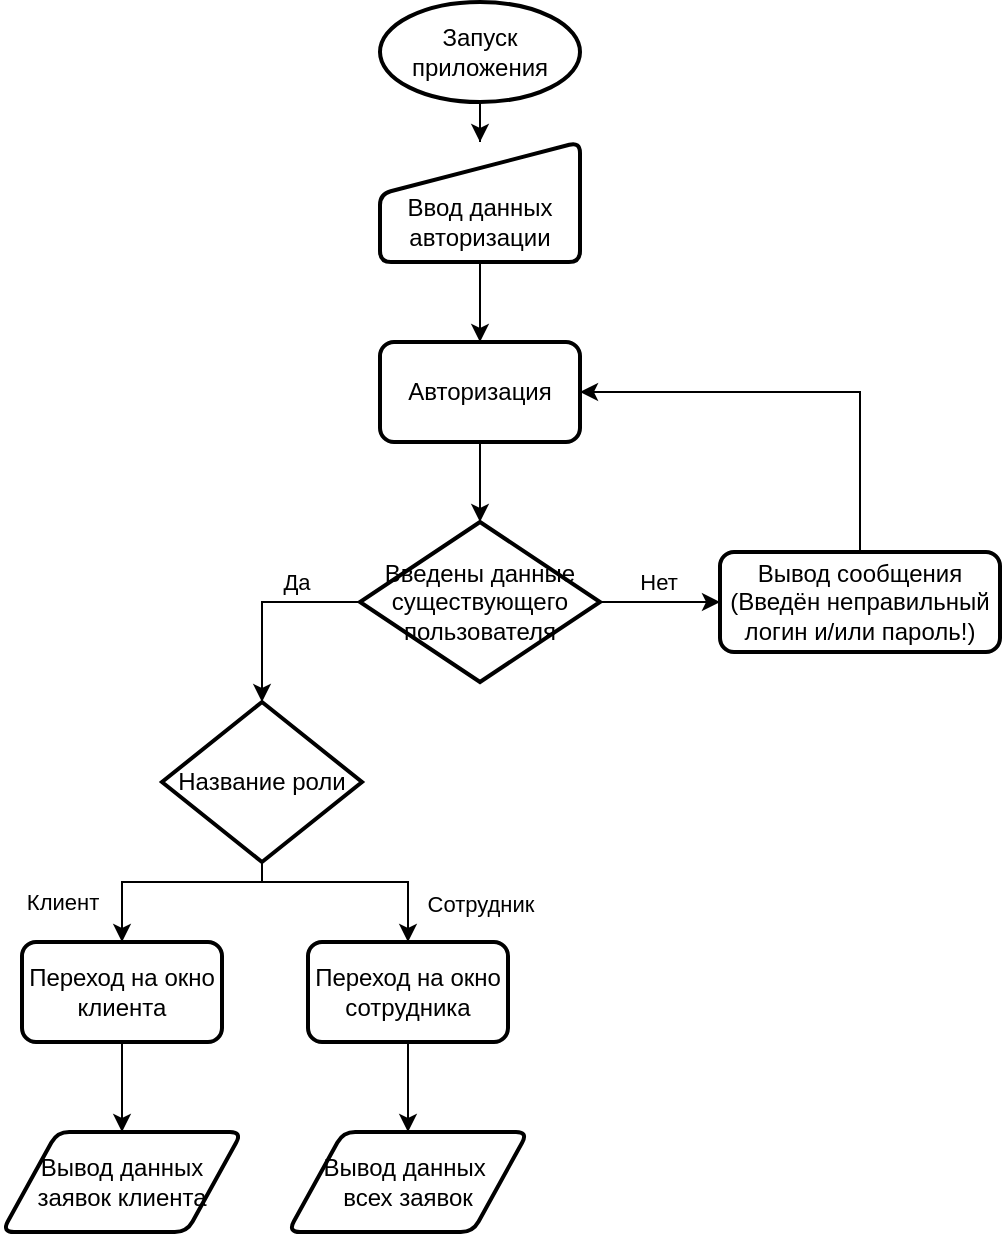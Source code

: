 <mxfile version="24.4.2" type="device">
  <diagram name="Страница — 1" id="cgu7N8tur71rqJpT5nTE">
    <mxGraphModel dx="989" dy="526" grid="1" gridSize="10" guides="1" tooltips="1" connect="1" arrows="1" fold="1" page="1" pageScale="1" pageWidth="827" pageHeight="1169" math="0" shadow="0">
      <root>
        <mxCell id="0" />
        <mxCell id="1" parent="0" />
        <mxCell id="pURrwZExsEYeAcA0Typo-3" value="" style="edgeStyle=orthogonalEdgeStyle;rounded=0;orthogonalLoop=1;jettySize=auto;html=1;" edge="1" parent="1" source="pURrwZExsEYeAcA0Typo-1" target="pURrwZExsEYeAcA0Typo-2">
          <mxGeometry relative="1" as="geometry" />
        </mxCell>
        <mxCell id="pURrwZExsEYeAcA0Typo-1" value="Запуск приложения" style="strokeWidth=2;html=1;shape=mxgraph.flowchart.start_1;whiteSpace=wrap;" vertex="1" parent="1">
          <mxGeometry x="340" y="60" width="100" height="50" as="geometry" />
        </mxCell>
        <mxCell id="pURrwZExsEYeAcA0Typo-5" value="" style="edgeStyle=orthogonalEdgeStyle;rounded=0;orthogonalLoop=1;jettySize=auto;html=1;" edge="1" parent="1" source="pURrwZExsEYeAcA0Typo-2" target="pURrwZExsEYeAcA0Typo-4">
          <mxGeometry relative="1" as="geometry" />
        </mxCell>
        <mxCell id="pURrwZExsEYeAcA0Typo-2" value="Ввод данных авторизации" style="strokeWidth=2;shape=manualInput;whiteSpace=wrap;rounded=1;size=26;arcSize=11;verticalAlign=middle;labelPosition=center;verticalLabelPosition=middle;align=center;html=1;spacingTop=20;" vertex="1" parent="1">
          <mxGeometry x="340" y="130" width="100" height="60" as="geometry" />
        </mxCell>
        <mxCell id="pURrwZExsEYeAcA0Typo-7" value="" style="edgeStyle=orthogonalEdgeStyle;rounded=0;orthogonalLoop=1;jettySize=auto;html=1;" edge="1" parent="1" source="pURrwZExsEYeAcA0Typo-4" target="pURrwZExsEYeAcA0Typo-6">
          <mxGeometry relative="1" as="geometry" />
        </mxCell>
        <mxCell id="pURrwZExsEYeAcA0Typo-4" value="Авторизация" style="rounded=1;whiteSpace=wrap;html=1;absoluteArcSize=1;arcSize=14;strokeWidth=2;" vertex="1" parent="1">
          <mxGeometry x="340" y="230" width="100" height="50" as="geometry" />
        </mxCell>
        <mxCell id="pURrwZExsEYeAcA0Typo-9" value="" style="edgeStyle=orthogonalEdgeStyle;rounded=0;orthogonalLoop=1;jettySize=auto;html=1;" edge="1" parent="1" source="pURrwZExsEYeAcA0Typo-6" target="pURrwZExsEYeAcA0Typo-8">
          <mxGeometry relative="1" as="geometry" />
        </mxCell>
        <mxCell id="pURrwZExsEYeAcA0Typo-11" value="Нет" style="edgeLabel;html=1;align=center;verticalAlign=middle;resizable=0;points=[];" vertex="1" connectable="0" parent="pURrwZExsEYeAcA0Typo-9">
          <mxGeometry x="-0.055" relative="1" as="geometry">
            <mxPoint y="-10" as="offset" />
          </mxGeometry>
        </mxCell>
        <mxCell id="pURrwZExsEYeAcA0Typo-17" style="edgeStyle=orthogonalEdgeStyle;rounded=0;orthogonalLoop=1;jettySize=auto;html=1;entryX=0.5;entryY=0;entryDx=0;entryDy=0;entryPerimeter=0;exitX=0;exitY=0.5;exitDx=0;exitDy=0;exitPerimeter=0;" edge="1" parent="1" source="pURrwZExsEYeAcA0Typo-6" target="pURrwZExsEYeAcA0Typo-16">
          <mxGeometry relative="1" as="geometry" />
        </mxCell>
        <mxCell id="pURrwZExsEYeAcA0Typo-18" value="Да" style="edgeLabel;html=1;align=center;verticalAlign=middle;resizable=0;points=[];" vertex="1" connectable="0" parent="pURrwZExsEYeAcA0Typo-17">
          <mxGeometry x="-0.351" y="-2" relative="1" as="geometry">
            <mxPoint y="-8" as="offset" />
          </mxGeometry>
        </mxCell>
        <mxCell id="pURrwZExsEYeAcA0Typo-6" value="Введены данные существующего пользователя" style="strokeWidth=2;html=1;shape=mxgraph.flowchart.decision;whiteSpace=wrap;" vertex="1" parent="1">
          <mxGeometry x="330" y="320" width="120" height="80" as="geometry" />
        </mxCell>
        <mxCell id="pURrwZExsEYeAcA0Typo-10" style="edgeStyle=orthogonalEdgeStyle;rounded=0;orthogonalLoop=1;jettySize=auto;html=1;" edge="1" parent="1" source="pURrwZExsEYeAcA0Typo-8" target="pURrwZExsEYeAcA0Typo-4">
          <mxGeometry relative="1" as="geometry">
            <Array as="points">
              <mxPoint x="580" y="255" />
            </Array>
          </mxGeometry>
        </mxCell>
        <mxCell id="pURrwZExsEYeAcA0Typo-8" value="Вывод сообщения (Введён неправильный логин и/или пароль!)" style="rounded=1;whiteSpace=wrap;html=1;absoluteArcSize=1;arcSize=14;strokeWidth=2;" vertex="1" parent="1">
          <mxGeometry x="510" y="335" width="140" height="50" as="geometry" />
        </mxCell>
        <mxCell id="pURrwZExsEYeAcA0Typo-31" style="edgeStyle=orthogonalEdgeStyle;rounded=0;orthogonalLoop=1;jettySize=auto;html=1;" edge="1" parent="1" source="pURrwZExsEYeAcA0Typo-16" target="pURrwZExsEYeAcA0Typo-19">
          <mxGeometry relative="1" as="geometry">
            <Array as="points">
              <mxPoint x="281" y="500" />
              <mxPoint x="354" y="500" />
            </Array>
          </mxGeometry>
        </mxCell>
        <mxCell id="pURrwZExsEYeAcA0Typo-33" value="Сотрудник" style="edgeLabel;html=1;align=center;verticalAlign=middle;resizable=0;points=[];" vertex="1" connectable="0" parent="pURrwZExsEYeAcA0Typo-31">
          <mxGeometry x="0.564" y="-1" relative="1" as="geometry">
            <mxPoint x="37" y="5" as="offset" />
          </mxGeometry>
        </mxCell>
        <mxCell id="pURrwZExsEYeAcA0Typo-32" style="edgeStyle=orthogonalEdgeStyle;rounded=0;orthogonalLoop=1;jettySize=auto;html=1;" edge="1" parent="1" source="pURrwZExsEYeAcA0Typo-16" target="pURrwZExsEYeAcA0Typo-21">
          <mxGeometry relative="1" as="geometry">
            <Array as="points">
              <mxPoint x="281" y="500" />
              <mxPoint x="211" y="500" />
            </Array>
          </mxGeometry>
        </mxCell>
        <mxCell id="pURrwZExsEYeAcA0Typo-34" value="Клиент" style="edgeLabel;html=1;align=center;verticalAlign=middle;resizable=0;points=[];" vertex="1" connectable="0" parent="pURrwZExsEYeAcA0Typo-32">
          <mxGeometry x="0.603" relative="1" as="geometry">
            <mxPoint x="-30" y="2" as="offset" />
          </mxGeometry>
        </mxCell>
        <mxCell id="pURrwZExsEYeAcA0Typo-16" value="Название роли" style="strokeWidth=2;html=1;shape=mxgraph.flowchart.decision;whiteSpace=wrap;" vertex="1" parent="1">
          <mxGeometry x="231" y="410" width="100" height="80" as="geometry" />
        </mxCell>
        <mxCell id="pURrwZExsEYeAcA0Typo-28" value="" style="edgeStyle=orthogonalEdgeStyle;rounded=0;orthogonalLoop=1;jettySize=auto;html=1;" edge="1" parent="1" source="pURrwZExsEYeAcA0Typo-19" target="pURrwZExsEYeAcA0Typo-27">
          <mxGeometry relative="1" as="geometry" />
        </mxCell>
        <mxCell id="pURrwZExsEYeAcA0Typo-19" value="Переход на окно сотрудника" style="rounded=1;whiteSpace=wrap;html=1;absoluteArcSize=1;arcSize=14;strokeWidth=2;" vertex="1" parent="1">
          <mxGeometry x="304" y="530" width="100" height="50" as="geometry" />
        </mxCell>
        <mxCell id="pURrwZExsEYeAcA0Typo-30" value="" style="edgeStyle=orthogonalEdgeStyle;rounded=0;orthogonalLoop=1;jettySize=auto;html=1;" edge="1" parent="1" source="pURrwZExsEYeAcA0Typo-21" target="pURrwZExsEYeAcA0Typo-29">
          <mxGeometry relative="1" as="geometry" />
        </mxCell>
        <mxCell id="pURrwZExsEYeAcA0Typo-21" value="Переход на окно клиента" style="rounded=1;whiteSpace=wrap;html=1;absoluteArcSize=1;arcSize=14;strokeWidth=2;" vertex="1" parent="1">
          <mxGeometry x="161" y="530" width="100" height="50" as="geometry" />
        </mxCell>
        <mxCell id="pURrwZExsEYeAcA0Typo-27" value="Вывод данных&amp;nbsp;&lt;div&gt;всех заявок&lt;/div&gt;" style="shape=parallelogram;html=1;strokeWidth=2;perimeter=parallelogramPerimeter;whiteSpace=wrap;rounded=1;arcSize=12;size=0.23;" vertex="1" parent="1">
          <mxGeometry x="294" y="625" width="120" height="50" as="geometry" />
        </mxCell>
        <mxCell id="pURrwZExsEYeAcA0Typo-29" value="Вывод данных заявок клиента" style="shape=parallelogram;html=1;strokeWidth=2;perimeter=parallelogramPerimeter;whiteSpace=wrap;rounded=1;arcSize=12;size=0.23;" vertex="1" parent="1">
          <mxGeometry x="151" y="625" width="120" height="50" as="geometry" />
        </mxCell>
      </root>
    </mxGraphModel>
  </diagram>
</mxfile>
